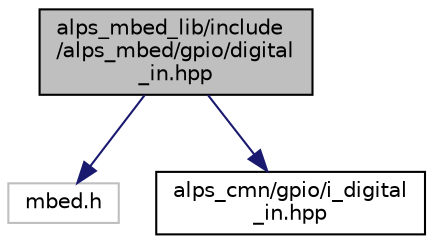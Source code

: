 digraph "alps_mbed_lib/include/alps_mbed/gpio/digital_in.hpp"
{
 // LATEX_PDF_SIZE
  edge [fontname="Helvetica",fontsize="10",labelfontname="Helvetica",labelfontsize="10"];
  node [fontname="Helvetica",fontsize="10",shape=record];
  Node1 [label="alps_mbed_lib/include\l/alps_mbed/gpio/digital\l_in.hpp",height=0.2,width=0.4,color="black", fillcolor="grey75", style="filled", fontcolor="black",tooltip="デジタル入力ピン"];
  Node1 -> Node2 [color="midnightblue",fontsize="10",style="solid",fontname="Helvetica"];
  Node2 [label="mbed.h",height=0.2,width=0.4,color="grey75", fillcolor="white", style="filled",tooltip=" "];
  Node1 -> Node3 [color="midnightblue",fontsize="10",style="solid",fontname="Helvetica"];
  Node3 [label="alps_cmn/gpio/i_digital\l_in.hpp",height=0.2,width=0.4,color="black", fillcolor="white", style="filled",URL="$i__digital__in_8hpp.html",tooltip=" "];
}
